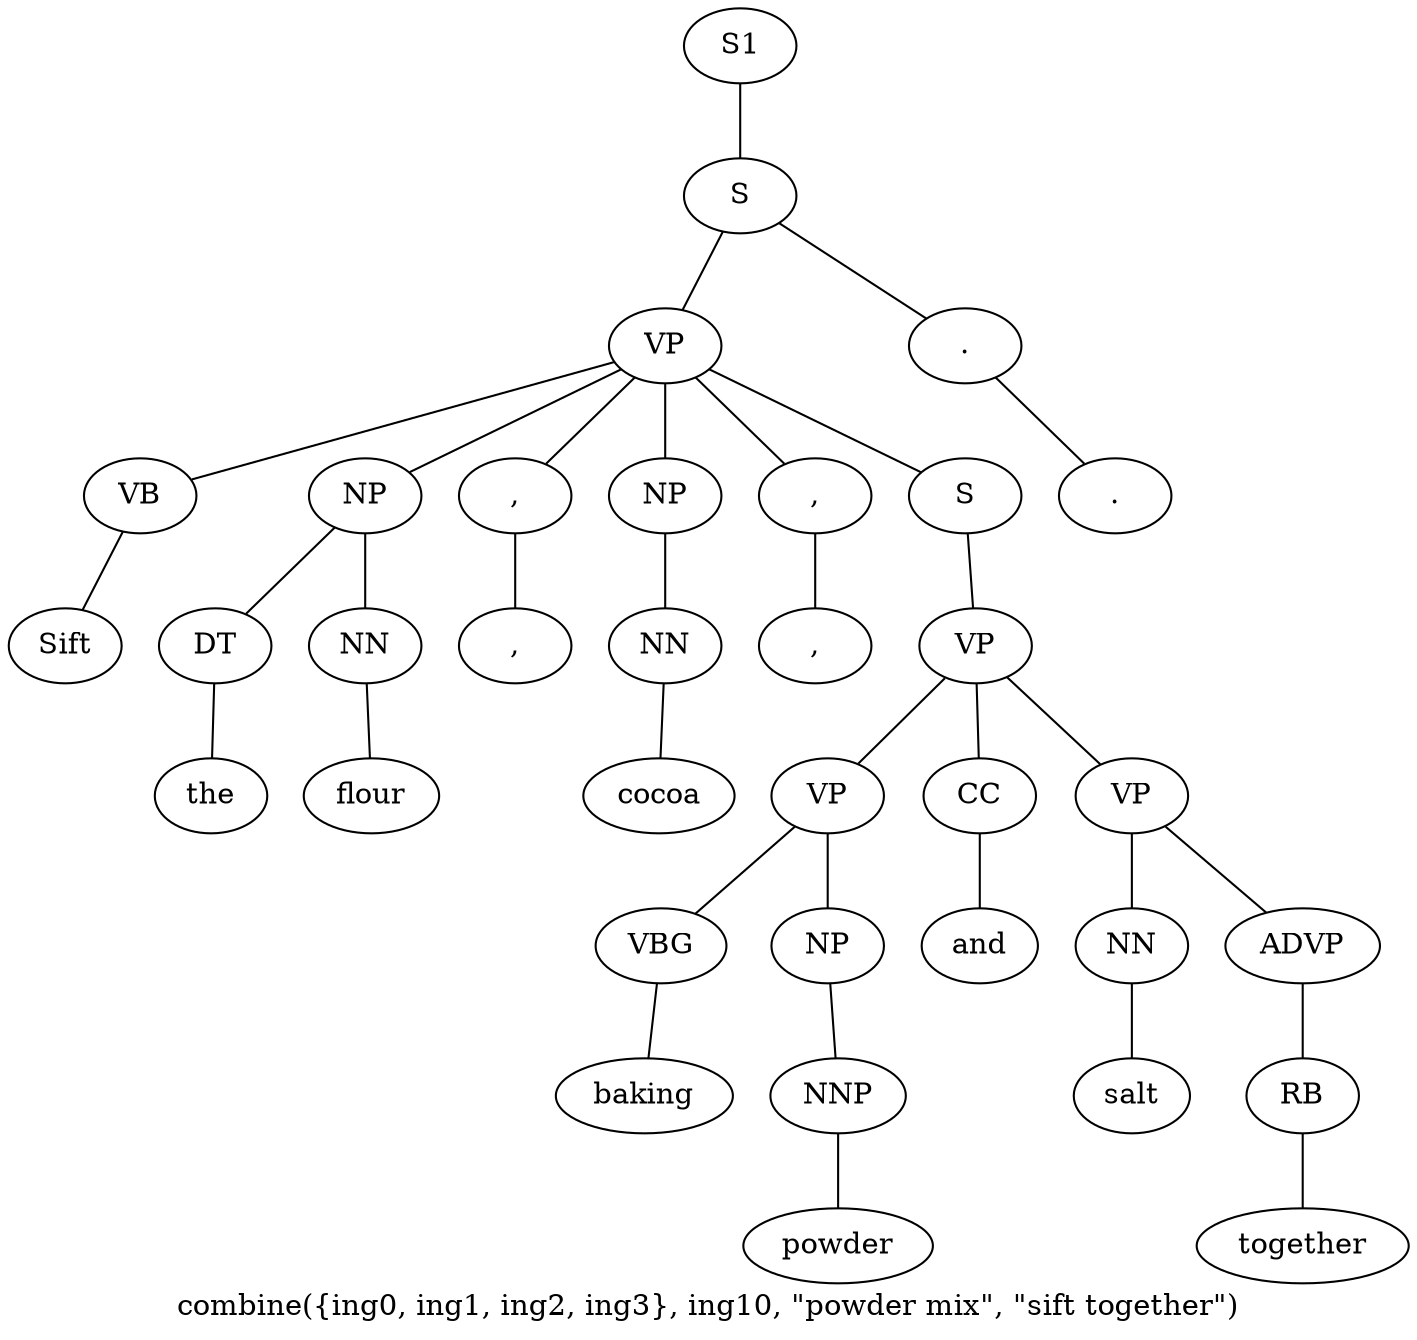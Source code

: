 graph SyntaxGraph {
	label = "combine({ing0, ing1, ing2, ing3}, ing10, \"powder mix\", \"sift together\")";
	Node0 [label="S1"];
	Node1 [label="S"];
	Node2 [label="VP"];
	Node3 [label="VB"];
	Node4 [label="Sift"];
	Node5 [label="NP"];
	Node6 [label="DT"];
	Node7 [label="the"];
	Node8 [label="NN"];
	Node9 [label="flour"];
	Node10 [label=","];
	Node11 [label=","];
	Node12 [label="NP"];
	Node13 [label="NN"];
	Node14 [label="cocoa"];
	Node15 [label=","];
	Node16 [label=","];
	Node17 [label="S"];
	Node18 [label="VP"];
	Node19 [label="VP"];
	Node20 [label="VBG"];
	Node21 [label="baking"];
	Node22 [label="NP"];
	Node23 [label="NNP"];
	Node24 [label="powder"];
	Node25 [label="CC"];
	Node26 [label="and"];
	Node27 [label="VP"];
	Node28 [label="NN"];
	Node29 [label="salt"];
	Node30 [label="ADVP"];
	Node31 [label="RB"];
	Node32 [label="together"];
	Node33 [label="."];
	Node34 [label="."];

	Node0 -- Node1;
	Node1 -- Node2;
	Node1 -- Node33;
	Node2 -- Node3;
	Node2 -- Node5;
	Node2 -- Node10;
	Node2 -- Node12;
	Node2 -- Node15;
	Node2 -- Node17;
	Node3 -- Node4;
	Node5 -- Node6;
	Node5 -- Node8;
	Node6 -- Node7;
	Node8 -- Node9;
	Node10 -- Node11;
	Node12 -- Node13;
	Node13 -- Node14;
	Node15 -- Node16;
	Node17 -- Node18;
	Node18 -- Node19;
	Node18 -- Node25;
	Node18 -- Node27;
	Node19 -- Node20;
	Node19 -- Node22;
	Node20 -- Node21;
	Node22 -- Node23;
	Node23 -- Node24;
	Node25 -- Node26;
	Node27 -- Node28;
	Node27 -- Node30;
	Node28 -- Node29;
	Node30 -- Node31;
	Node31 -- Node32;
	Node33 -- Node34;
}